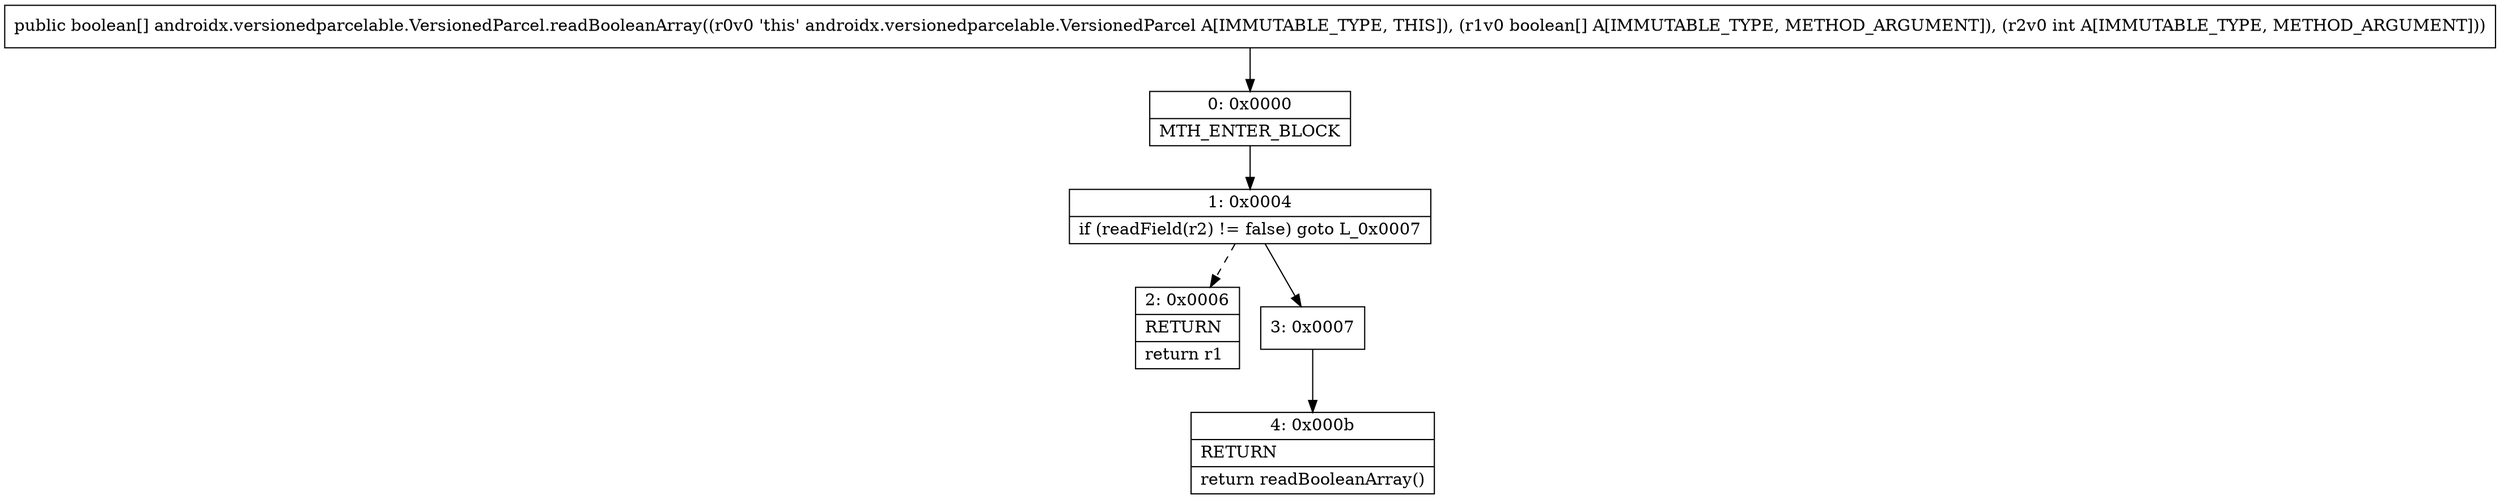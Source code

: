 digraph "CFG forandroidx.versionedparcelable.VersionedParcel.readBooleanArray([ZI)[Z" {
Node_0 [shape=record,label="{0\:\ 0x0000|MTH_ENTER_BLOCK\l}"];
Node_1 [shape=record,label="{1\:\ 0x0004|if (readField(r2) != false) goto L_0x0007\l}"];
Node_2 [shape=record,label="{2\:\ 0x0006|RETURN\l|return r1\l}"];
Node_3 [shape=record,label="{3\:\ 0x0007}"];
Node_4 [shape=record,label="{4\:\ 0x000b|RETURN\l|return readBooleanArray()\l}"];
MethodNode[shape=record,label="{public boolean[] androidx.versionedparcelable.VersionedParcel.readBooleanArray((r0v0 'this' androidx.versionedparcelable.VersionedParcel A[IMMUTABLE_TYPE, THIS]), (r1v0 boolean[] A[IMMUTABLE_TYPE, METHOD_ARGUMENT]), (r2v0 int A[IMMUTABLE_TYPE, METHOD_ARGUMENT])) }"];
MethodNode -> Node_0;
Node_0 -> Node_1;
Node_1 -> Node_2[style=dashed];
Node_1 -> Node_3;
Node_3 -> Node_4;
}

